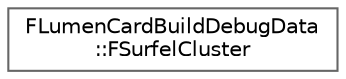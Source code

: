 digraph "Graphical Class Hierarchy"
{
 // INTERACTIVE_SVG=YES
 // LATEX_PDF_SIZE
  bgcolor="transparent";
  edge [fontname=Helvetica,fontsize=10,labelfontname=Helvetica,labelfontsize=10];
  node [fontname=Helvetica,fontsize=10,shape=box,height=0.2,width=0.4];
  rankdir="LR";
  Node0 [id="Node000000",label="FLumenCardBuildDebugData\l::FSurfelCluster",height=0.2,width=0.4,color="grey40", fillcolor="white", style="filled",URL="$de/ded/structFLumenCardBuildDebugData_1_1FSurfelCluster.html",tooltip=" "];
}
